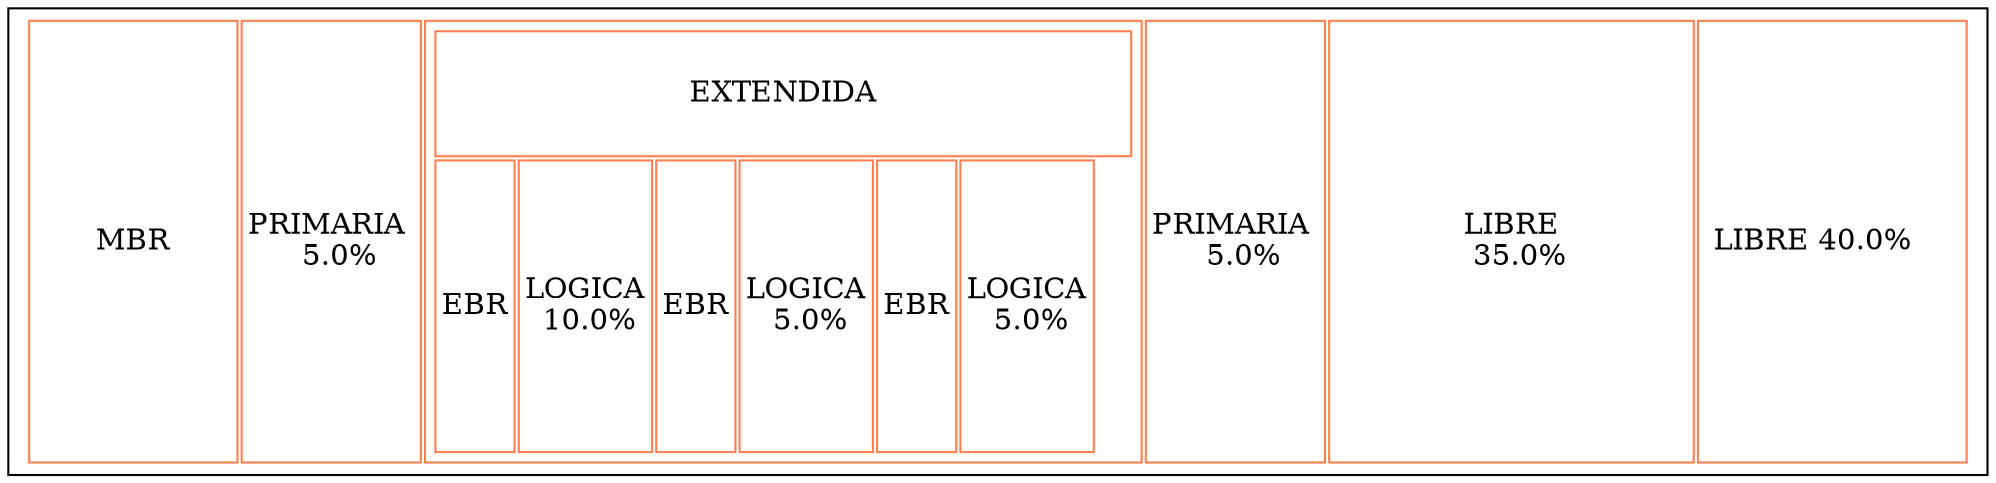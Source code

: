 digraph G{
  tbl [
    shape=box
    label=<
     <table border='0' cellborder='1' width='600' height='200' color='coral'>
     <tr>
     <td height='200' width='100'> MBR </td>
     <td height='200' width='25.0'>PRIMARIA <br/>  5.0%</td>
     <td  height='200' width='50.0'>
     <table border='0'  height='200' WIDTH='50.0' cellborder='1'>
     <tr>  <td height='60' colspan='15'>EXTENDIDA</td>  </tr>
     <tr>
     <td height='140'>EBR</td>
     <td height='140'>LOGICA<br/> 10.0%</td>
     <td height='140'>EBR</td>
     <td height='140'>LOGICA<br/> 5.0%</td>
     <td height='140'>EBR</td>
     <td height='140'>LOGICA<br/> 5.0%</td>
     </tr>
     </table>
     </td>
     <td height='200' width='25.0'>PRIMARIA <br/>  5.0%</td>
     <td height='200' width='175.0'>LIBRE<br/>  35.0%</td>
     <td height='200'> LIBRE 40.0%
     </td>     </tr> 
     </table>        
>];

}